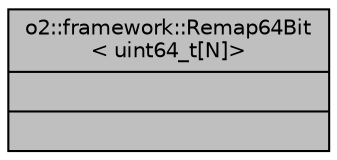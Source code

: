 digraph "o2::framework::Remap64Bit&lt; uint64_t[N]&gt;"
{
 // INTERACTIVE_SVG=YES
  bgcolor="transparent";
  edge [fontname="Helvetica",fontsize="10",labelfontname="Helvetica",labelfontsize="10"];
  node [fontname="Helvetica",fontsize="10",shape=record];
  Node1 [label="{o2::framework::Remap64Bit\l\< uint64_t[N]\>\n||}",height=0.2,width=0.4,color="black", fillcolor="grey75", style="filled", fontcolor="black"];
}
